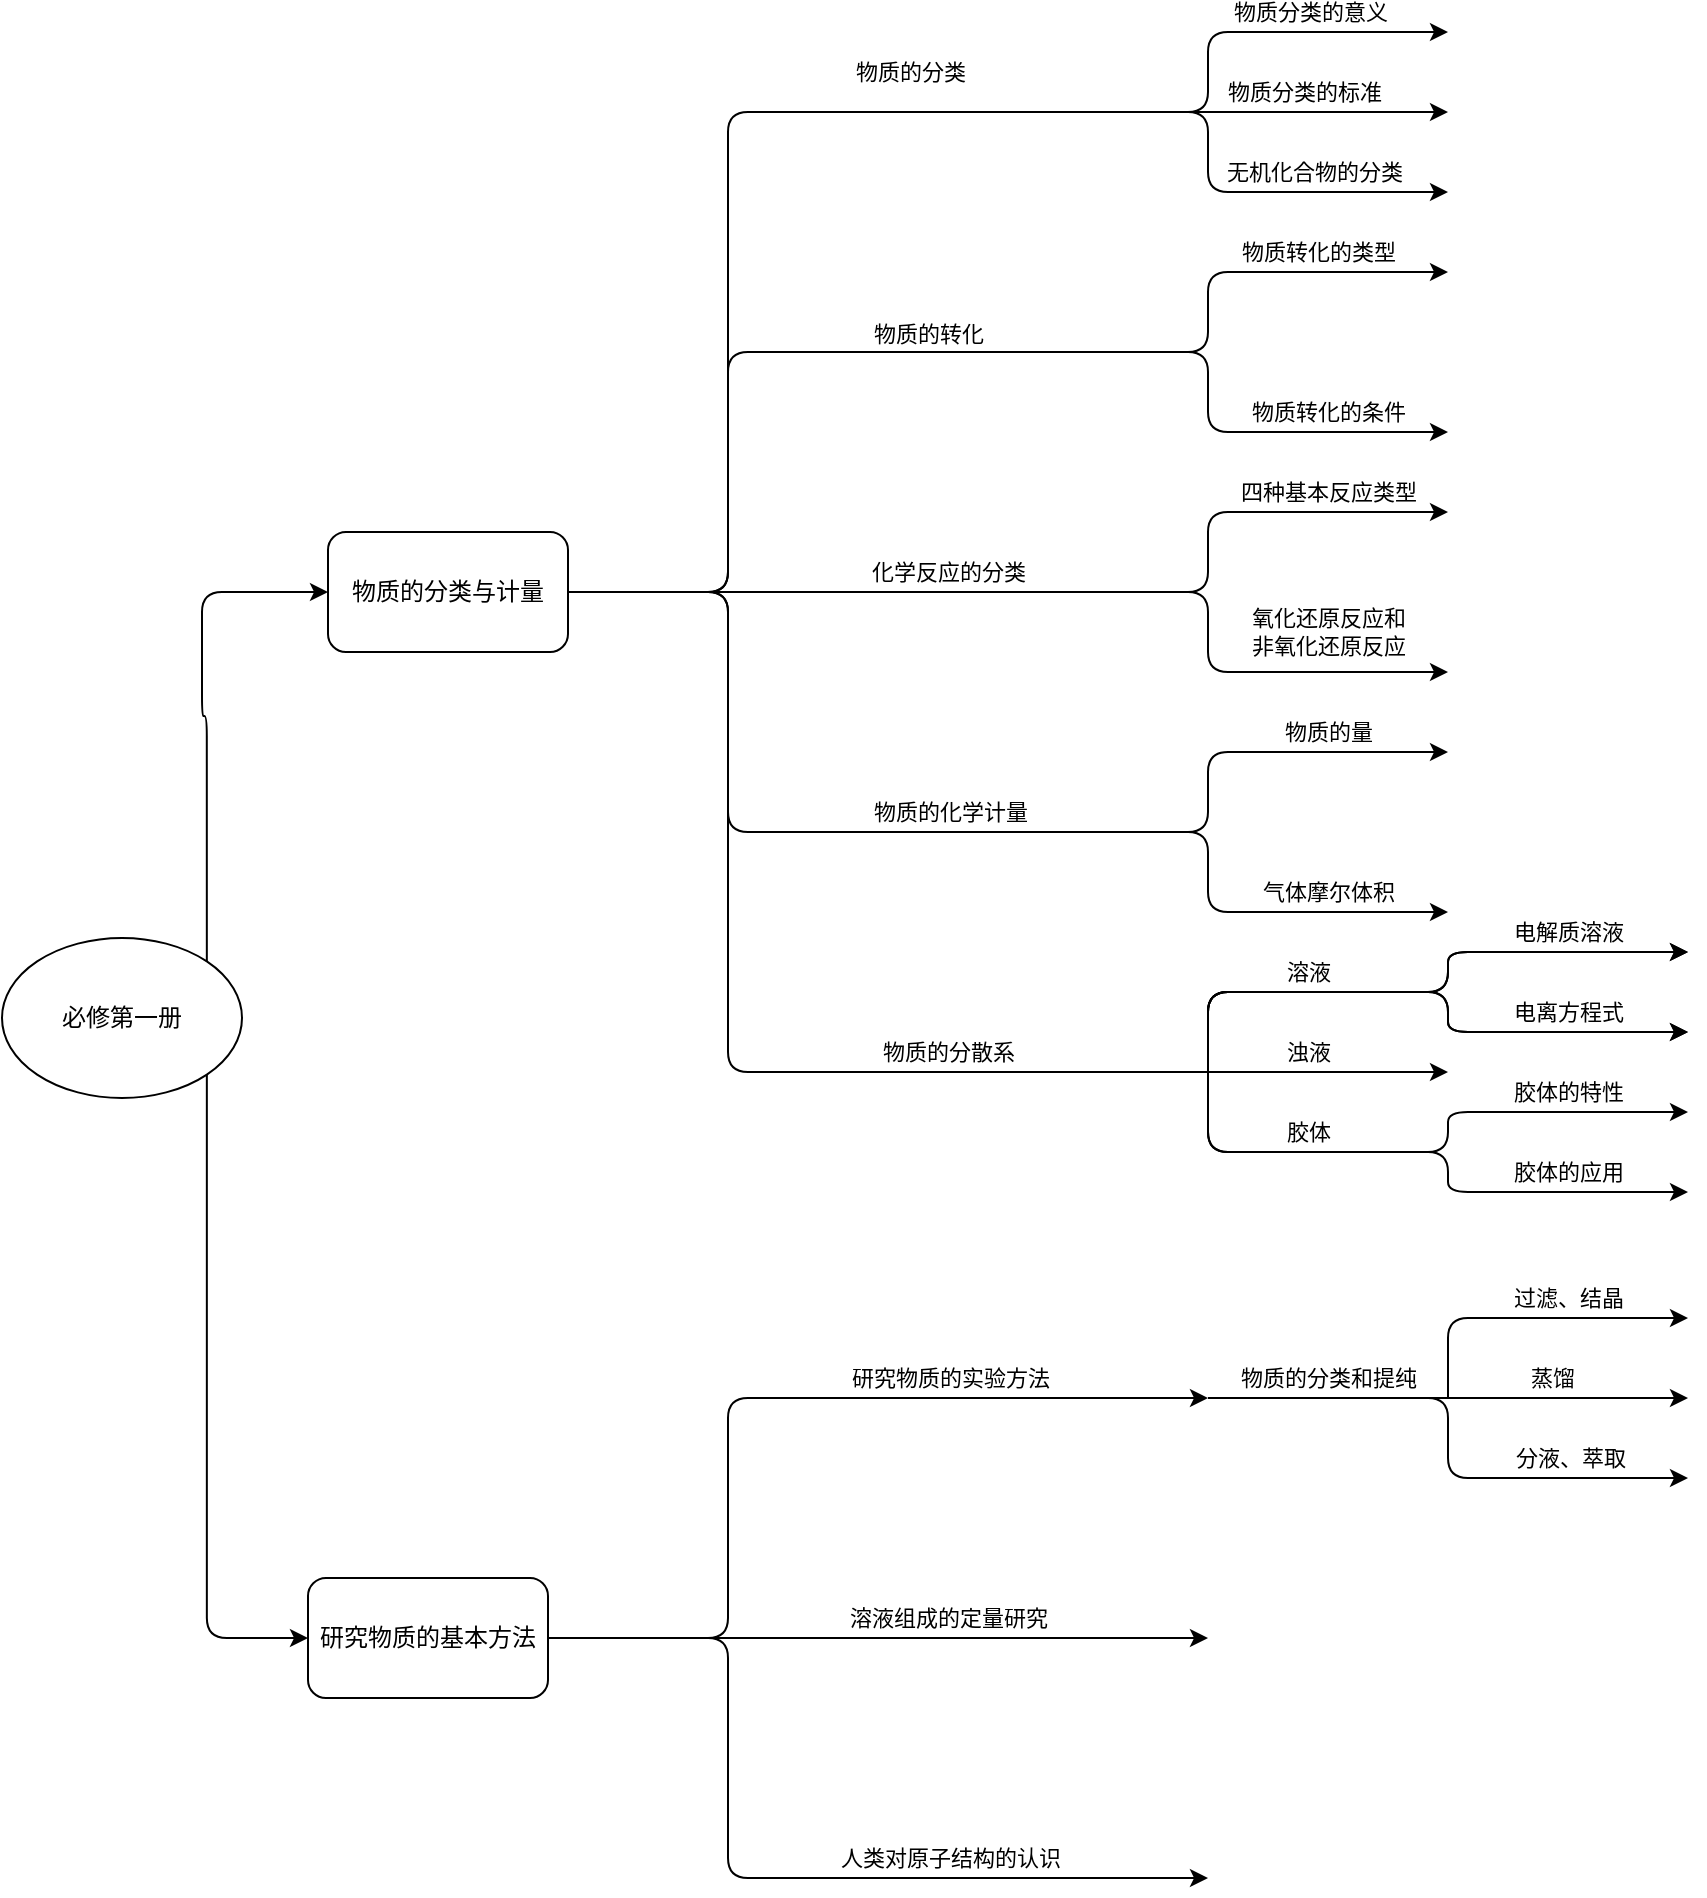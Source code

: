 <mxfile version="14.2.9" type="github">
  <diagram id="OlMQ8r9Cjyl36SM7t3xo" name="Page-1">
    <mxGraphModel dx="1013" dy="2081" grid="1" gridSize="10" guides="1" tooltips="1" connect="1" arrows="1" fold="1" page="1" pageScale="1" pageWidth="827" pageHeight="1169" math="0" shadow="0">
      <root>
        <mxCell id="0" />
        <mxCell id="1" parent="0" />
        <mxCell id="7EWgq0S61AGJvDN5Yk3w-1" value="必修第一册" style="ellipse;whiteSpace=wrap;html=1;" parent="1" vertex="1">
          <mxGeometry x="237" y="210" width="120" height="80" as="geometry" />
        </mxCell>
        <mxCell id="7EWgq0S61AGJvDN5Yk3w-2" value="" style="edgeStyle=segmentEdgeStyle;endArrow=classic;html=1;entryX=0;entryY=0.5;entryDx=0;entryDy=0;exitX=1;exitY=0;exitDx=0;exitDy=0;" parent="1" source="7EWgq0S61AGJvDN5Yk3w-1" target="qEaScAbRv6_QL6zA3PdD-2" edge="1">
          <mxGeometry width="50" height="50" relative="1" as="geometry">
            <mxPoint x="337" y="99" as="sourcePoint" />
            <mxPoint x="387" y="-3" as="targetPoint" />
            <Array as="points">
              <mxPoint x="339" y="99" />
              <mxPoint x="337" y="99" />
              <mxPoint x="337" y="37" />
            </Array>
          </mxGeometry>
        </mxCell>
        <mxCell id="7EWgq0S61AGJvDN5Yk3w-3" value="" style="edgeStyle=elbowEdgeStyle;elbow=vertical;endArrow=classic;html=1;exitX=1;exitY=1;exitDx=0;exitDy=0;entryX=0;entryY=0.5;entryDx=0;entryDy=0;" parent="1" source="7EWgq0S61AGJvDN5Yk3w-1" edge="1" target="-lf4UjEkGuIfoQJ0EiHT-22">
          <mxGeometry width="50" height="50" relative="1" as="geometry">
            <mxPoint x="327" y="410" as="sourcePoint" />
            <mxPoint x="397" y="550" as="targetPoint" />
            <Array as="points">
              <mxPoint x="360" y="560" />
            </Array>
          </mxGeometry>
        </mxCell>
        <mxCell id="qEaScAbRv6_QL6zA3PdD-2" value="物质的分类与计量" style="rounded=1;whiteSpace=wrap;html=1;" parent="1" vertex="1">
          <mxGeometry x="400" y="7" width="120" height="60" as="geometry" />
        </mxCell>
        <mxCell id="qEaScAbRv6_QL6zA3PdD-16" value="" style="endArrow=classic;html=1;exitX=1;exitY=0.5;exitDx=0;exitDy=0;" parent="1" source="qEaScAbRv6_QL6zA3PdD-2" edge="1">
          <mxGeometry width="50" height="50" relative="1" as="geometry">
            <mxPoint x="520" y="-3" as="sourcePoint" />
            <mxPoint x="960" y="-123" as="targetPoint" />
            <Array as="points">
              <mxPoint x="600" y="37" />
              <mxPoint x="600" y="-83" />
              <mxPoint x="840" y="-83" />
              <mxPoint x="840" y="-123" />
            </Array>
          </mxGeometry>
        </mxCell>
        <mxCell id="qEaScAbRv6_QL6zA3PdD-21" value="物质的转化" style="edgeLabel;html=1;align=center;verticalAlign=middle;resizable=0;points=[];" parent="qEaScAbRv6_QL6zA3PdD-16" vertex="1" connectable="0">
          <mxGeometry x="0.492" y="-1" relative="1" as="geometry">
            <mxPoint x="-141" y="-2" as="offset" />
          </mxGeometry>
        </mxCell>
        <mxCell id="qEaScAbRv6_QL6zA3PdD-34" value="物质转化的类型" style="edgeLabel;html=1;align=center;verticalAlign=middle;resizable=0;points=[];" parent="qEaScAbRv6_QL6zA3PdD-16" vertex="1" connectable="0">
          <mxGeometry x="0.743" y="-2" relative="1" as="geometry">
            <mxPoint x="12" y="-12" as="offset" />
          </mxGeometry>
        </mxCell>
        <mxCell id="qEaScAbRv6_QL6zA3PdD-17" value="" style="endArrow=classic;html=1;exitX=1;exitY=0.5;exitDx=0;exitDy=0;" parent="1" source="qEaScAbRv6_QL6zA3PdD-2" edge="1">
          <mxGeometry width="50" height="50" relative="1" as="geometry">
            <mxPoint x="570" y="187" as="sourcePoint" />
            <mxPoint x="960" y="-3" as="targetPoint" />
            <Array as="points">
              <mxPoint x="840" y="37" />
              <mxPoint x="840" y="-3" />
            </Array>
          </mxGeometry>
        </mxCell>
        <mxCell id="qEaScAbRv6_QL6zA3PdD-22" value="化学反应的分类" style="edgeLabel;html=1;align=center;verticalAlign=middle;resizable=0;points=[];" parent="qEaScAbRv6_QL6zA3PdD-17" vertex="1" connectable="0">
          <mxGeometry x="0.525" y="-2" relative="1" as="geometry">
            <mxPoint x="-136" y="28" as="offset" />
          </mxGeometry>
        </mxCell>
        <mxCell id="qEaScAbRv6_QL6zA3PdD-36" value="四种基本反应类型" style="edgeLabel;html=1;align=center;verticalAlign=middle;resizable=0;points=[];" parent="qEaScAbRv6_QL6zA3PdD-17" vertex="1" connectable="0">
          <mxGeometry x="0.688" y="3" relative="1" as="geometry">
            <mxPoint x="15" y="-7" as="offset" />
          </mxGeometry>
        </mxCell>
        <mxCell id="qEaScAbRv6_QL6zA3PdD-18" value="" style="endArrow=classic;html=1;exitX=1;exitY=0.5;exitDx=0;exitDy=0;" parent="1" source="qEaScAbRv6_QL6zA3PdD-2" edge="1">
          <mxGeometry width="50" height="50" relative="1" as="geometry">
            <mxPoint x="550" y="277" as="sourcePoint" />
            <mxPoint x="960" y="277" as="targetPoint" />
            <Array as="points">
              <mxPoint x="600" y="37" />
              <mxPoint x="600" y="277" />
            </Array>
          </mxGeometry>
        </mxCell>
        <mxCell id="qEaScAbRv6_QL6zA3PdD-24" value="物质的分散系" style="edgeLabel;html=1;align=center;verticalAlign=middle;resizable=0;points=[];" parent="qEaScAbRv6_QL6zA3PdD-18" vertex="1" connectable="0">
          <mxGeometry x="0.65" y="-2" relative="1" as="geometry">
            <mxPoint x="-131" y="-12" as="offset" />
          </mxGeometry>
        </mxCell>
        <mxCell id="-lf4UjEkGuIfoQJ0EiHT-6" value="浊液" style="edgeLabel;html=1;align=center;verticalAlign=middle;resizable=0;points=[];" vertex="1" connectable="0" parent="qEaScAbRv6_QL6zA3PdD-18">
          <mxGeometry x="0.888" y="-2" relative="1" as="geometry">
            <mxPoint x="-32" y="-12" as="offset" />
          </mxGeometry>
        </mxCell>
        <mxCell id="qEaScAbRv6_QL6zA3PdD-19" value="" style="endArrow=classic;html=1;exitX=1;exitY=0.5;exitDx=0;exitDy=0;" parent="1" source="qEaScAbRv6_QL6zA3PdD-2" edge="1">
          <mxGeometry width="50" height="50" relative="1" as="geometry">
            <mxPoint x="570" y="317" as="sourcePoint" />
            <mxPoint x="960" y="117" as="targetPoint" />
            <Array as="points">
              <mxPoint x="600" y="37" />
              <mxPoint x="600" y="157" />
              <mxPoint x="840" y="157" />
              <mxPoint x="840" y="117" />
            </Array>
          </mxGeometry>
        </mxCell>
        <mxCell id="qEaScAbRv6_QL6zA3PdD-23" value="物质的化学计量" style="edgeLabel;html=1;align=center;verticalAlign=middle;resizable=0;points=[];" parent="qEaScAbRv6_QL6zA3PdD-19" vertex="1" connectable="0">
          <mxGeometry x="0.758" y="-1" relative="1" as="geometry">
            <mxPoint x="-177" y="29" as="offset" />
          </mxGeometry>
        </mxCell>
        <mxCell id="-lf4UjEkGuIfoQJ0EiHT-1" value="物质的量" style="edgeLabel;html=1;align=center;verticalAlign=middle;resizable=0;points=[];" vertex="1" connectable="0" parent="qEaScAbRv6_QL6zA3PdD-19">
          <mxGeometry x="0.847" y="-2" relative="1" as="geometry">
            <mxPoint x="-14" y="-12" as="offset" />
          </mxGeometry>
        </mxCell>
        <mxCell id="qEaScAbRv6_QL6zA3PdD-25" value="" style="endArrow=classic;html=1;" parent="1" edge="1">
          <mxGeometry width="50" height="50" relative="1" as="geometry">
            <mxPoint x="760" y="-203" as="sourcePoint" />
            <mxPoint x="960" y="-243" as="targetPoint" />
            <Array as="points">
              <mxPoint x="840" y="-203" />
              <mxPoint x="840" y="-243" />
            </Array>
          </mxGeometry>
        </mxCell>
        <mxCell id="qEaScAbRv6_QL6zA3PdD-26" value="物质分类的意义" style="edgeLabel;html=1;align=center;verticalAlign=middle;resizable=0;points=[];" parent="qEaScAbRv6_QL6zA3PdD-25" vertex="1" connectable="0">
          <mxGeometry x="0.779" y="-2" relative="1" as="geometry">
            <mxPoint x="-43" y="-12" as="offset" />
          </mxGeometry>
        </mxCell>
        <mxCell id="qEaScAbRv6_QL6zA3PdD-27" value="" style="endArrow=classic;html=1;exitX=1;exitY=0.5;exitDx=0;exitDy=0;" parent="1" source="qEaScAbRv6_QL6zA3PdD-2" edge="1">
          <mxGeometry width="50" height="50" relative="1" as="geometry">
            <mxPoint x="520" y="-3" as="sourcePoint" />
            <mxPoint x="960" y="-203" as="targetPoint" />
            <Array as="points">
              <mxPoint x="600" y="37" />
              <mxPoint x="600" y="-203" />
            </Array>
          </mxGeometry>
        </mxCell>
        <mxCell id="qEaScAbRv6_QL6zA3PdD-28" value="物质分类的标准" style="edgeLabel;html=1;align=center;verticalAlign=middle;resizable=0;points=[];" parent="qEaScAbRv6_QL6zA3PdD-27" vertex="1" connectable="0">
          <mxGeometry x="0.427" y="-1" relative="1" as="geometry">
            <mxPoint x="123" y="-11" as="offset" />
          </mxGeometry>
        </mxCell>
        <mxCell id="qEaScAbRv6_QL6zA3PdD-31" value="物质的分类" style="edgeLabel;html=1;align=center;verticalAlign=middle;resizable=0;points=[];" parent="qEaScAbRv6_QL6zA3PdD-27" vertex="1" connectable="0">
          <mxGeometry x="0.209" y="2" relative="1" as="geometry">
            <mxPoint y="-18" as="offset" />
          </mxGeometry>
        </mxCell>
        <mxCell id="qEaScAbRv6_QL6zA3PdD-29" value="" style="endArrow=classic;html=1;" parent="1" edge="1">
          <mxGeometry width="50" height="50" relative="1" as="geometry">
            <mxPoint x="720" y="-203" as="sourcePoint" />
            <mxPoint x="960" y="-163" as="targetPoint" />
            <Array as="points">
              <mxPoint x="840" y="-203" />
              <mxPoint x="840" y="-163" />
            </Array>
          </mxGeometry>
        </mxCell>
        <mxCell id="qEaScAbRv6_QL6zA3PdD-30" value="无机化合物的分类" style="edgeLabel;html=1;align=center;verticalAlign=middle;resizable=0;points=[];" parent="qEaScAbRv6_QL6zA3PdD-29" vertex="1" connectable="0">
          <mxGeometry x="0.267" y="-5" relative="1" as="geometry">
            <mxPoint x="35" y="-15" as="offset" />
          </mxGeometry>
        </mxCell>
        <mxCell id="qEaScAbRv6_QL6zA3PdD-33" value="" style="endArrow=classic;html=1;" parent="1" edge="1">
          <mxGeometry width="50" height="50" relative="1" as="geometry">
            <mxPoint x="720" y="-83" as="sourcePoint" />
            <mxPoint x="960" y="-43" as="targetPoint" />
            <Array as="points">
              <mxPoint x="840" y="-83" />
              <mxPoint x="840" y="-43" />
            </Array>
          </mxGeometry>
        </mxCell>
        <mxCell id="qEaScAbRv6_QL6zA3PdD-35" value="物质转化的条件" style="edgeLabel;html=1;align=center;verticalAlign=middle;resizable=0;points=[];" parent="qEaScAbRv6_QL6zA3PdD-33" vertex="1" connectable="0">
          <mxGeometry x="0.714" y="-2" relative="1" as="geometry">
            <mxPoint x="-20" y="-12" as="offset" />
          </mxGeometry>
        </mxCell>
        <mxCell id="qEaScAbRv6_QL6zA3PdD-37" value="" style="endArrow=classic;html=1;" parent="1" edge="1">
          <mxGeometry width="50" height="50" relative="1" as="geometry">
            <mxPoint x="760" y="37" as="sourcePoint" />
            <mxPoint x="960" y="77" as="targetPoint" />
            <Array as="points">
              <mxPoint x="840" y="37" />
              <mxPoint x="840" y="77" />
            </Array>
          </mxGeometry>
        </mxCell>
        <mxCell id="qEaScAbRv6_QL6zA3PdD-38" value="&lt;div&gt;氧化还原反应和&lt;/div&gt;&lt;div&gt;非氧化还原反应&lt;br&gt;&lt;/div&gt;" style="edgeLabel;html=1;align=center;verticalAlign=middle;resizable=0;points=[];" parent="qEaScAbRv6_QL6zA3PdD-37" vertex="1" connectable="0">
          <mxGeometry x="0.725" y="-3" relative="1" as="geometry">
            <mxPoint x="-27" y="-23" as="offset" />
          </mxGeometry>
        </mxCell>
        <mxCell id="-lf4UjEkGuIfoQJ0EiHT-2" value="" style="endArrow=classic;html=1;fontFamily=Helvetica;fontSize=11;fontColor=#000000;align=center;strokeColor=#000000;" edge="1" parent="1">
          <mxGeometry width="50" height="50" relative="1" as="geometry">
            <mxPoint x="720" y="157" as="sourcePoint" />
            <mxPoint x="960" y="197" as="targetPoint" />
            <Array as="points">
              <mxPoint x="840" y="157" />
              <mxPoint x="840" y="197" />
            </Array>
          </mxGeometry>
        </mxCell>
        <mxCell id="-lf4UjEkGuIfoQJ0EiHT-3" value="气体摩尔体积" style="edgeLabel;html=1;align=center;verticalAlign=middle;resizable=0;points=[];" vertex="1" connectable="0" parent="-lf4UjEkGuIfoQJ0EiHT-2">
          <mxGeometry x="0.757" y="2" relative="1" as="geometry">
            <mxPoint x="-26" y="-8" as="offset" />
          </mxGeometry>
        </mxCell>
        <mxCell id="-lf4UjEkGuIfoQJ0EiHT-4" value="" style="endArrow=classic;html=1;" edge="1" parent="1">
          <mxGeometry width="50" height="50" relative="1" as="geometry">
            <mxPoint x="840" y="277" as="sourcePoint" />
            <mxPoint x="1080" y="257" as="targetPoint" />
            <Array as="points">
              <mxPoint x="840" y="237" />
              <mxPoint x="960" y="237" />
              <mxPoint x="960" y="257" />
            </Array>
          </mxGeometry>
        </mxCell>
        <mxCell id="-lf4UjEkGuIfoQJ0EiHT-5" value="溶液" style="edgeLabel;html=1;align=center;verticalAlign=middle;resizable=0;points=[];" vertex="1" connectable="0" parent="-lf4UjEkGuIfoQJ0EiHT-4">
          <mxGeometry x="0.125" y="-2" relative="1" as="geometry">
            <mxPoint x="-68" y="-19" as="offset" />
          </mxGeometry>
        </mxCell>
        <mxCell id="-lf4UjEkGuIfoQJ0EiHT-9" value="电离方程式" style="edgeLabel;html=1;align=center;verticalAlign=middle;resizable=0;points=[];" vertex="1" connectable="0" parent="-lf4UjEkGuIfoQJ0EiHT-4">
          <mxGeometry x="0.48" relative="1" as="geometry">
            <mxPoint x="18" y="-10" as="offset" />
          </mxGeometry>
        </mxCell>
        <mxCell id="-lf4UjEkGuIfoQJ0EiHT-10" value="" style="endArrow=classic;html=1;" edge="1" parent="1">
          <mxGeometry width="50" height="50" relative="1" as="geometry">
            <mxPoint x="840" y="277" as="sourcePoint" />
            <mxPoint x="1080" y="217" as="targetPoint" />
            <Array as="points">
              <mxPoint x="840" y="237" />
              <mxPoint x="960" y="237" />
              <mxPoint x="960" y="217" />
            </Array>
          </mxGeometry>
        </mxCell>
        <mxCell id="-lf4UjEkGuIfoQJ0EiHT-11" value="电解质溶液" style="edgeLabel;html=1;align=center;verticalAlign=middle;resizable=0;points=[];" vertex="1" connectable="0" parent="-lf4UjEkGuIfoQJ0EiHT-10">
          <mxGeometry x="0.507" relative="1" as="geometry">
            <mxPoint x="14" y="-10" as="offset" />
          </mxGeometry>
        </mxCell>
        <mxCell id="-lf4UjEkGuIfoQJ0EiHT-12" value="" style="endArrow=classic;html=1;" edge="1" parent="1">
          <mxGeometry width="50" height="50" relative="1" as="geometry">
            <mxPoint x="840" y="277" as="sourcePoint" />
            <mxPoint x="1080" y="257" as="targetPoint" />
            <Array as="points">
              <mxPoint x="840" y="237" />
              <mxPoint x="960" y="237" />
              <mxPoint x="960" y="257" />
            </Array>
          </mxGeometry>
        </mxCell>
        <mxCell id="-lf4UjEkGuIfoQJ0EiHT-13" value="溶液" style="edgeLabel;html=1;align=center;verticalAlign=middle;resizable=0;points=[];" vertex="1" connectable="0" parent="-lf4UjEkGuIfoQJ0EiHT-12">
          <mxGeometry x="0.125" y="-2" relative="1" as="geometry">
            <mxPoint x="-68" y="-19" as="offset" />
          </mxGeometry>
        </mxCell>
        <mxCell id="-lf4UjEkGuIfoQJ0EiHT-14" value="电离方程式" style="edgeLabel;html=1;align=center;verticalAlign=middle;resizable=0;points=[];" vertex="1" connectable="0" parent="-lf4UjEkGuIfoQJ0EiHT-12">
          <mxGeometry x="0.48" relative="1" as="geometry">
            <mxPoint x="18" y="-10" as="offset" />
          </mxGeometry>
        </mxCell>
        <mxCell id="-lf4UjEkGuIfoQJ0EiHT-15" value="" style="endArrow=classic;html=1;" edge="1" parent="1">
          <mxGeometry width="50" height="50" relative="1" as="geometry">
            <mxPoint x="840" y="277" as="sourcePoint" />
            <mxPoint x="1080" y="217" as="targetPoint" />
            <Array as="points">
              <mxPoint x="840" y="237" />
              <mxPoint x="960" y="237" />
              <mxPoint x="960" y="217" />
            </Array>
          </mxGeometry>
        </mxCell>
        <mxCell id="-lf4UjEkGuIfoQJ0EiHT-16" value="电解质溶液" style="edgeLabel;html=1;align=center;verticalAlign=middle;resizable=0;points=[];" vertex="1" connectable="0" parent="-lf4UjEkGuIfoQJ0EiHT-15">
          <mxGeometry x="0.507" relative="1" as="geometry">
            <mxPoint x="14" y="-10" as="offset" />
          </mxGeometry>
        </mxCell>
        <mxCell id="-lf4UjEkGuIfoQJ0EiHT-17" value="" style="endArrow=classic;html=1;" edge="1" parent="1">
          <mxGeometry width="50" height="50" relative="1" as="geometry">
            <mxPoint x="840" y="277" as="sourcePoint" />
            <mxPoint x="1080" y="337" as="targetPoint" />
            <Array as="points">
              <mxPoint x="840" y="317" />
              <mxPoint x="960" y="317" />
              <mxPoint x="960" y="337" />
            </Array>
          </mxGeometry>
        </mxCell>
        <mxCell id="-lf4UjEkGuIfoQJ0EiHT-18" value="胶体" style="edgeLabel;html=1;align=center;verticalAlign=middle;resizable=0;points=[];" vertex="1" connectable="0" parent="-lf4UjEkGuIfoQJ0EiHT-17">
          <mxGeometry x="0.125" y="-2" relative="1" as="geometry">
            <mxPoint x="-68" y="-19" as="offset" />
          </mxGeometry>
        </mxCell>
        <mxCell id="-lf4UjEkGuIfoQJ0EiHT-19" value="胶体的应用" style="edgeLabel;html=1;align=center;verticalAlign=middle;resizable=0;points=[];" vertex="1" connectable="0" parent="-lf4UjEkGuIfoQJ0EiHT-17">
          <mxGeometry x="0.48" relative="1" as="geometry">
            <mxPoint x="18" y="-10" as="offset" />
          </mxGeometry>
        </mxCell>
        <mxCell id="-lf4UjEkGuIfoQJ0EiHT-20" value="" style="endArrow=classic;html=1;" edge="1" parent="1">
          <mxGeometry width="50" height="50" relative="1" as="geometry">
            <mxPoint x="840" y="277" as="sourcePoint" />
            <mxPoint x="1080" y="297" as="targetPoint" />
            <Array as="points">
              <mxPoint x="840" y="317" />
              <mxPoint x="960" y="317" />
              <mxPoint x="960" y="297" />
            </Array>
          </mxGeometry>
        </mxCell>
        <mxCell id="-lf4UjEkGuIfoQJ0EiHT-21" value="胶体的特性" style="edgeLabel;html=1;align=center;verticalAlign=middle;resizable=0;points=[];" vertex="1" connectable="0" parent="-lf4UjEkGuIfoQJ0EiHT-20">
          <mxGeometry x="0.507" relative="1" as="geometry">
            <mxPoint x="14" y="-10" as="offset" />
          </mxGeometry>
        </mxCell>
        <mxCell id="-lf4UjEkGuIfoQJ0EiHT-22" value="研究物质的基本方法" style="rounded=1;whiteSpace=wrap;html=1;" vertex="1" parent="1">
          <mxGeometry x="390" y="530" width="120" height="60" as="geometry" />
        </mxCell>
        <mxCell id="-lf4UjEkGuIfoQJ0EiHT-23" value="" style="endArrow=classic;html=1;exitX=1;exitY=0.5;exitDx=0;exitDy=0;" edge="1" parent="1" source="-lf4UjEkGuIfoQJ0EiHT-22">
          <mxGeometry width="50" height="50" relative="1" as="geometry">
            <mxPoint x="570" y="380" as="sourcePoint" />
            <mxPoint x="840" y="440" as="targetPoint" />
            <Array as="points">
              <mxPoint x="600" y="560" />
              <mxPoint x="600" y="440" />
            </Array>
          </mxGeometry>
        </mxCell>
        <mxCell id="-lf4UjEkGuIfoQJ0EiHT-24" value="研究物质的实验方法" style="edgeLabel;html=1;align=center;verticalAlign=middle;resizable=0;points=[];" vertex="1" connectable="0" parent="-lf4UjEkGuIfoQJ0EiHT-23">
          <mxGeometry x="0.253" y="-1" relative="1" as="geometry">
            <mxPoint x="38.33" y="-11" as="offset" />
          </mxGeometry>
        </mxCell>
        <mxCell id="-lf4UjEkGuIfoQJ0EiHT-25" value="" style="endArrow=classic;html=1;exitX=1;exitY=0.5;exitDx=0;exitDy=0;" edge="1" parent="1">
          <mxGeometry width="50" height="50" relative="1" as="geometry">
            <mxPoint x="510" y="560" as="sourcePoint" />
            <mxPoint x="840" y="560" as="targetPoint" />
            <Array as="points">
              <mxPoint x="600" y="560" />
            </Array>
          </mxGeometry>
        </mxCell>
        <mxCell id="-lf4UjEkGuIfoQJ0EiHT-26" value="溶液组成的定量研究" style="edgeLabel;html=1;align=center;verticalAlign=middle;resizable=0;points=[];" vertex="1" connectable="0" parent="-lf4UjEkGuIfoQJ0EiHT-25">
          <mxGeometry x="0.253" y="-1" relative="1" as="geometry">
            <mxPoint x="-6.67" y="-11" as="offset" />
          </mxGeometry>
        </mxCell>
        <mxCell id="-lf4UjEkGuIfoQJ0EiHT-27" value="" style="endArrow=classic;html=1;exitX=1;exitY=0.5;exitDx=0;exitDy=0;" edge="1" parent="1">
          <mxGeometry width="50" height="50" relative="1" as="geometry">
            <mxPoint x="510" y="560" as="sourcePoint" />
            <mxPoint x="840" y="680" as="targetPoint" />
            <Array as="points">
              <mxPoint x="600" y="560" />
              <mxPoint x="600" y="680" />
            </Array>
          </mxGeometry>
        </mxCell>
        <mxCell id="-lf4UjEkGuIfoQJ0EiHT-28" value="人类对原子结构的认识" style="edgeLabel;html=1;align=center;verticalAlign=middle;resizable=0;points=[];" vertex="1" connectable="0" parent="-lf4UjEkGuIfoQJ0EiHT-27">
          <mxGeometry x="0.253" y="-1" relative="1" as="geometry">
            <mxPoint x="38.33" y="-11" as="offset" />
          </mxGeometry>
        </mxCell>
        <mxCell id="-lf4UjEkGuIfoQJ0EiHT-29" value="" style="endArrow=classic;html=1;" edge="1" parent="1">
          <mxGeometry width="50" height="50" relative="1" as="geometry">
            <mxPoint x="840" y="440" as="sourcePoint" />
            <mxPoint x="1080" y="440" as="targetPoint" />
          </mxGeometry>
        </mxCell>
        <mxCell id="-lf4UjEkGuIfoQJ0EiHT-30" value="蒸馏" style="edgeLabel;html=1;align=center;verticalAlign=middle;resizable=0;points=[];" vertex="1" connectable="0" parent="-lf4UjEkGuIfoQJ0EiHT-29">
          <mxGeometry x="0.433" y="3" relative="1" as="geometry">
            <mxPoint y="-7" as="offset" />
          </mxGeometry>
        </mxCell>
        <mxCell id="-lf4UjEkGuIfoQJ0EiHT-31" value="物质的分类和提纯" style="edgeLabel;html=1;align=center;verticalAlign=middle;resizable=0;points=[];" vertex="1" connectable="0" parent="-lf4UjEkGuIfoQJ0EiHT-29">
          <mxGeometry x="-0.553" y="-2" relative="1" as="geometry">
            <mxPoint x="6.67" y="-12" as="offset" />
          </mxGeometry>
        </mxCell>
        <mxCell id="-lf4UjEkGuIfoQJ0EiHT-32" value="过滤、结晶" style="endArrow=classic;html=1;" edge="1" parent="1">
          <mxGeometry x="0.25" y="10" width="50" height="50" relative="1" as="geometry">
            <mxPoint x="960" y="440" as="sourcePoint" />
            <mxPoint x="1080" y="400" as="targetPoint" />
            <Array as="points">
              <mxPoint x="960" y="400" />
            </Array>
            <mxPoint as="offset" />
          </mxGeometry>
        </mxCell>
        <mxCell id="-lf4UjEkGuIfoQJ0EiHT-33" value="" style="endArrow=classic;html=1;" edge="1" parent="1">
          <mxGeometry width="50" height="50" relative="1" as="geometry">
            <mxPoint x="840" y="440" as="sourcePoint" />
            <mxPoint x="1080" y="480" as="targetPoint" />
            <Array as="points">
              <mxPoint x="960" y="440" />
              <mxPoint x="960" y="480" />
            </Array>
          </mxGeometry>
        </mxCell>
        <mxCell id="-lf4UjEkGuIfoQJ0EiHT-34" value="分液、萃取" style="edgeLabel;html=1;align=center;verticalAlign=middle;resizable=0;points=[];" vertex="1" connectable="0" parent="-lf4UjEkGuIfoQJ0EiHT-33">
          <mxGeometry x="0.752" y="3" relative="1" as="geometry">
            <mxPoint x="-25" y="-7" as="offset" />
          </mxGeometry>
        </mxCell>
      </root>
    </mxGraphModel>
  </diagram>
</mxfile>
